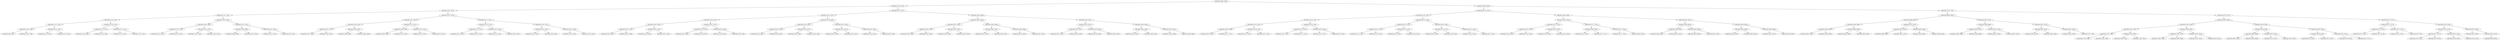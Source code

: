 digraph G{
1453021124 [label="Node{data=[4482, 4482]}"]
1453021124 -> 1137329583
1137329583 [label="Node{data=[2525, 2525]}"]
1137329583 -> 440480434
440480434 [label="Node{data=[1875, 1875]}"]
440480434 -> 529980226
529980226 [label="Node{data=[1153, 1153]}"]
529980226 -> 331323907
331323907 [label="Node{data=[1145, 1145]}"]
331323907 -> 46748390
46748390 [label="Node{data=[1141, 1141]}"]
46748390 -> 294528175
294528175 [label="Node{data=[1139, 1139]}"]
294528175 -> 954970391
954970391 [label="Node{data=[919, 919]}"]
294528175 -> 1475038091
1475038091 [label="Node{data=[1140, 1140]}"]
46748390 -> 536702450
536702450 [label="Node{data=[1143, 1143]}"]
536702450 -> 2142669310
2142669310 [label="Node{data=[1142, 1142]}"]
536702450 -> 439413782
439413782 [label="Node{data=[1144, 1144]}"]
331323907 -> 386554824
386554824 [label="Node{data=[1149, 1149]}"]
386554824 -> 1676424742
1676424742 [label="Node{data=[1147, 1147]}"]
1676424742 -> 685685468
685685468 [label="Node{data=[1146, 1146]}"]
1676424742 -> 898868109
898868109 [label="Node{data=[1148, 1148]}"]
386554824 -> 1879210732
1879210732 [label="Node{data=[1151, 1151]}"]
1879210732 -> 1918713804
1918713804 [label="Node{data=[1150, 1150]}"]
1879210732 -> 789082881
789082881 [label="Node{data=[1152, 1152]}"]
529980226 -> 128918182
128918182 [label="Node{data=[1867, 1867]}"]
128918182 -> 1687813541
1687813541 [label="Node{data=[1694, 1694]}"]
1687813541 -> 2132872613
2132872613 [label="Node{data=[1155, 1155]}"]
2132872613 -> 324921659
324921659 [label="Node{data=[1154, 1154]}"]
2132872613 -> 1830376420
1830376420 [label="Node{data=[1532, 1532]}"]
1687813541 -> 1187446583
1187446583 [label="Node{data=[1744, 1744]}"]
1187446583 -> 838700655
838700655 [label="Node{data=[1728, 1728]}"]
1187446583 -> 1301658970
1301658970 [label="Node{data=[1815, 1815]}"]
128918182 -> 1790202239
1790202239 [label="Node{data=[1871, 1871]}"]
1790202239 -> 460989529
460989529 [label="Node{data=[1869, 1869]}"]
460989529 -> 1185501103
1185501103 [label="Node{data=[1868, 1868]}"]
460989529 -> 649479501
649479501 [label="Node{data=[1870, 1870]}"]
1790202239 -> 1849804621
1849804621 [label="Node{data=[1873, 1873]}"]
1849804621 -> 609451568
609451568 [label="Node{data=[1872, 1872]}"]
1849804621 -> 671848738
671848738 [label="Node{data=[1874, 1874]}"]
440480434 -> 1015233859
1015233859 [label="Node{data=[2475, 2475]}"]
1015233859 -> 1553530417
1553530417 [label="Node{data=[2467, 2467]}"]
1553530417 -> 1669708140
1669708140 [label="Node{data=[2010, 2010]}"]
1669708140 -> 397672119
397672119 [label="Node{data=[1877, 1877]}"]
397672119 -> 847224871
847224871 [label="Node{data=[1876, 1876]}"]
397672119 -> 688765231
688765231 [label="Node{data=[1878, 1878]}"]
1669708140 -> 1728916411
1728916411 [label="Node{data=[2465, 2465]}"]
1728916411 -> 1866672043
1866672043 [label="Node{data=[2086, 2086]}"]
1728916411 -> 552783100
552783100 [label="Node{data=[2466, 2466]}"]
1553530417 -> 1685249292
1685249292 [label="Node{data=[2471, 2471]}"]
1685249292 -> 1781293770
1781293770 [label="Node{data=[2469, 2469]}"]
1781293770 -> 472153691
472153691 [label="Node{data=[2468, 2468]}"]
1781293770 -> 713544719
713544719 [label="Node{data=[2470, 2470]}"]
1685249292 -> 1483728622
1483728622 [label="Node{data=[2473, 2473]}"]
1483728622 -> 1373435163
1373435163 [label="Node{data=[2472, 2472]}"]
1483728622 -> 1857392605
1857392605 [label="Node{data=[2474, 2474]}"]
1015233859 -> 2047220136
2047220136 [label="Node{data=[2517, 2517]}"]
2047220136 -> 1576654992
1576654992 [label="Node{data=[2513, 2513]}"]
1576654992 -> 1799068185
1799068185 [label="Node{data=[2511, 2511]}"]
1799068185 -> 699546564
699546564 [label="Node{data=[2510, 2510]}"]
1799068185 -> 1664330755
1664330755 [label="Node{data=[2512, 2512]}"]
1576654992 -> 1880999341
1880999341 [label="Node{data=[2515, 2515]}"]
1880999341 -> 1195471589
1195471589 [label="Node{data=[2514, 2514]}"]
1880999341 -> 2140478930
2140478930 [label="Node{data=[2516, 2516]}"]
2047220136 -> 20510103
20510103 [label="Node{data=[2521, 2521]}"]
20510103 -> 529954992
529954992 [label="Node{data=[2519, 2519]}"]
529954992 -> 1401747453
1401747453 [label="Node{data=[2518, 2518]}"]
529954992 -> 69213139
69213139 [label="Node{data=[2520, 2520]}"]
20510103 -> 1123205773
1123205773 [label="Node{data=[2523, 2523]}"]
1123205773 -> 1846370715
1846370715 [label="Node{data=[2522, 2522]}"]
1123205773 -> 1519014072
1519014072 [label="Node{data=[2524, 2524]}"]
1137329583 -> 1584408249
1584408249 [label="Node{data=[2557, 2557]}"]
1584408249 -> 172122448
172122448 [label="Node{data=[2541, 2541]}"]
172122448 -> 264685626
264685626 [label="Node{data=[2533, 2533]}"]
264685626 -> 130111210
130111210 [label="Node{data=[2529, 2529]}"]
130111210 -> 1482423621
1482423621 [label="Node{data=[2527, 2527]}"]
1482423621 -> 1099583487
1099583487 [label="Node{data=[2526, 2526]}"]
1482423621 -> 2016729324
2016729324 [label="Node{data=[2528, 2528]}"]
130111210 -> 1968154374
1968154374 [label="Node{data=[2531, 2531]}"]
1968154374 -> 1928973631
1928973631 [label="Node{data=[2530, 2530]}"]
1968154374 -> 1629454632
1629454632 [label="Node{data=[2532, 2532]}"]
264685626 -> 1060292191
1060292191 [label="Node{data=[2537, 2537]}"]
1060292191 -> 927805736
927805736 [label="Node{data=[2535, 2535]}"]
927805736 -> 190939851
190939851 [label="Node{data=[2534, 2534]}"]
927805736 -> 384455758
384455758 [label="Node{data=[2536, 2536]}"]
1060292191 -> 1069775090
1069775090 [label="Node{data=[2539, 2539]}"]
1069775090 -> 1641667155
1641667155 [label="Node{data=[2538, 2538]}"]
1069775090 -> 1722383225
1722383225 [label="Node{data=[2540, 2540]}"]
172122448 -> 572857286
572857286 [label="Node{data=[2549, 2549]}"]
572857286 -> 109437848
109437848 [label="Node{data=[2545, 2545]}"]
109437848 -> 690072153
690072153 [label="Node{data=[2543, 2543]}"]
690072153 -> 75398839
75398839 [label="Node{data=[2542, 2542]}"]
690072153 -> 235912917
235912917 [label="Node{data=[2544, 2544]}"]
109437848 -> 666830255
666830255 [label="Node{data=[2547, 2547]}"]
666830255 -> 57151587
57151587 [label="Node{data=[2546, 2546]}"]
666830255 -> 1955876223
1955876223 [label="Node{data=[2548, 2548]}"]
572857286 -> 119454766
119454766 [label="Node{data=[2553, 2553]}"]
119454766 -> 1481851679
1481851679 [label="Node{data=[2551, 2551]}"]
1481851679 -> 461089662
461089662 [label="Node{data=[2550, 2550]}"]
1481851679 -> 1305670363
1305670363 [label="Node{data=[2552, 2552]}"]
119454766 -> 1063245955
1063245955 [label="Node{data=[2555, 2555]}"]
1063245955 -> 2111193036
2111193036 [label="Node{data=[2554, 2554]}"]
1063245955 -> 1001409363
1001409363 [label="Node{data=[2556, 2556]}"]
1584408249 -> 1638802132
1638802132 [label="Node{data=[3466, 3466]}"]
1638802132 -> 544503202
544503202 [label="Node{data=[2636, 2636]}"]
544503202 -> 1821378111
1821378111 [label="Node{data=[2561, 2561]}"]
1821378111 -> 1438851629
1438851629 [label="Node{data=[2559, 2559]}"]
1438851629 -> 1164645059
1164645059 [label="Node{data=[2558, 2558]}"]
1438851629 -> 1177659049
1177659049 [label="Node{data=[2560, 2560]}"]
1821378111 -> 721215918
721215918 [label="Node{data=[2563, 2563]}"]
721215918 -> 1717726358
1717726358 [label="Node{data=[2562, 2562]}"]
721215918 -> 2072151955
2072151955 [label="Node{data=[2619, 2619]}"]
544503202 -> 818770596
818770596 [label="Node{data=[3044, 3044]}"]
818770596 -> 2104558722
2104558722 [label="Node{data=[3042, 3042]}"]
2104558722 -> 142786918
142786918 [label="Node{data=[3041, 3041]}"]
2104558722 -> 1741906426
1741906426 [label="Node{data=[3043, 3043]}"]
818770596 -> 1011906550
1011906550 [label="Node{data=[3080, 3080]}"]
1011906550 -> 1232089578
1232089578 [label="Node{data=[3045, 3045]}"]
1011906550 -> 1474773075
1474773075 [label="Node{data=[3267, 3267]}"]
1638802132 -> 726083556
726083556 [label="Node{data=[4441, 4441]}"]
726083556 -> 337054397
337054397 [label="Node{data=[4437, 4437]}"]
337054397 -> 1545635508
1545635508 [label="Node{data=[3672, 3672]}"]
1545635508 -> 833138875
833138875 [label="Node{data=[3476, 3476]}"]
1545635508 -> 599968109
599968109 [label="Node{data=[4436, 4436]}"]
337054397 -> 262958410
262958410 [label="Node{data=[4439, 4439]}"]
262958410 -> 1474387757
1474387757 [label="Node{data=[4438, 4438]}"]
262958410 -> 599265282
599265282 [label="Node{data=[4440, 4440]}"]
726083556 -> 369376441
369376441 [label="Node{data=[4445, 4445]}"]
369376441 -> 2058274062
2058274062 [label="Node{data=[4443, 4443]}"]
2058274062 -> 669771073
669771073 [label="Node{data=[4442, 4442]}"]
2058274062 -> 1144052158
1144052158 [label="Node{data=[4444, 4444]}"]
369376441 -> 1944507509
1944507509 [label="Node{data=[4447, 4447]}"]
1944507509 -> 2137848242
2137848242 [label="Node{data=[4446, 4446]}"]
1944507509 -> 131451635
131451635 [label="Node{data=[4448, 4448]}"]
1453021124 -> 1164578462
1164578462 [label="Node{data=[6060, 6060]}"]
1164578462 -> 15347514
15347514 [label="Node{data=[5153, 5153]}"]
15347514 -> 416540668
416540668 [label="Node{data=[5130, 5130]}"]
416540668 -> 829957191
829957191 [label="Node{data=[5122, 5122]}"]
829957191 -> 619958792
619958792 [label="Node{data=[5118, 5118]}"]
619958792 -> 1966193235
1966193235 [label="Node{data=[5082, 5082]}"]
1966193235 -> 1926913806
1926913806 [label="Node{data=[4578, 4578]}"]
1966193235 -> 49288974
49288974 [label="Node{data=[5117, 5117]}"]
619958792 -> 942270154
942270154 [label="Node{data=[5120, 5120]}"]
942270154 -> 1077031102
1077031102 [label="Node{data=[5119, 5119]}"]
942270154 -> 1622160793
1622160793 [label="Node{data=[5121, 5121]}"]
829957191 -> 1652164326
1652164326 [label="Node{data=[5126, 5126]}"]
1652164326 -> 361931733
361931733 [label="Node{data=[5124, 5124]}"]
361931733 -> 1156892185
1156892185 [label="Node{data=[5123, 5123]}"]
361931733 -> 629747683
629747683 [label="Node{data=[5125, 5125]}"]
1652164326 -> 393629826
393629826 [label="Node{data=[5128, 5128]}"]
393629826 -> 402310578
402310578 [label="Node{data=[5127, 5127]}"]
393629826 -> 1977359706
1977359706 [label="Node{data=[5129, 5129]}"]
416540668 -> 424071733
424071733 [label="Node{data=[5145, 5145]}"]
424071733 -> 1016161247
1016161247 [label="Node{data=[5141, 5141]}"]
1016161247 -> 2097669802
2097669802 [label="Node{data=[5132, 5132]}"]
2097669802 -> 1755583133
1755583133 [label="Node{data=[5131, 5131]}"]
2097669802 -> 1197253318
1197253318 [label="Node{data=[5133, 5133]}"]
1016161247 -> 1885646441
1885646441 [label="Node{data=[5143, 5143]}"]
1885646441 -> 840180857
840180857 [label="Node{data=[5142, 5142]}"]
1885646441 -> 2062346332
2062346332 [label="Node{data=[5144, 5144]}"]
424071733 -> 1485057877
1485057877 [label="Node{data=[5149, 5149]}"]
1485057877 -> 231130570
231130570 [label="Node{data=[5147, 5147]}"]
231130570 -> 509743079
509743079 [label="Node{data=[5146, 5146]}"]
231130570 -> 55683711
55683711 [label="Node{data=[5148, 5148]}"]
1485057877 -> 2052506567
2052506567 [label="Node{data=[5151, 5151]}"]
2052506567 -> 1090892242
1090892242 [label="Node{data=[5150, 5150]}"]
2052506567 -> 1326875426
1326875426 [label="Node{data=[5152, 5152]}"]
15347514 -> 1092274925
1092274925 [label="Node{data=[6044, 6044]}"]
1092274925 -> 228483570
228483570 [label="Node{data=[5364, 5364]}"]
228483570 -> 1643760306
1643760306 [label="Node{data=[5157, 5157]}"]
1643760306 -> 445467196
445467196 [label="Node{data=[5155, 5155]}"]
445467196 -> 232240674
232240674 [label="Node{data=[5154, 5154]}"]
445467196 -> 1941489563
1941489563 [label="Node{data=[5156, 5156]}"]
1643760306 -> 1547386628
1547386628 [label="Node{data=[5159, 5159]}"]
1547386628 -> 739721749
739721749 [label="Node{data=[5158, 5158]}"]
1547386628 -> 474060563
474060563 [label="Node{data=[5160, 5160]}"]
228483570 -> 695213855
695213855 [label="Node{data=[5712, 5712]}"]
695213855 -> 741787178
741787178 [label="Node{data=[5399, 5399]}"]
741787178 -> 975650387
975650387 [label="Node{data=[5375, 5375]}"]
741787178 -> 709811979
709811979 [label="Node{data=[5711, 5711]}"]
695213855 -> 57652666
57652666 [label="Node{data=[5714, 5714]}"]
57652666 -> 426914923
426914923 [label="Node{data=[5713, 5713]}"]
57652666 -> 438588592
438588592 [label="Node{data=[6043, 6043]}"]
1092274925 -> 1187931768
1187931768 [label="Node{data=[6052, 6052]}"]
1187931768 -> 955435390
955435390 [label="Node{data=[6048, 6048]}"]
955435390 -> 808149863
808149863 [label="Node{data=[6046, 6046]}"]
808149863 -> 143794182
143794182 [label="Node{data=[6045, 6045]}"]
808149863 -> 1029335754
1029335754 [label="Node{data=[6047, 6047]}"]
955435390 -> 332266790
332266790 [label="Node{data=[6050, 6050]}"]
332266790 -> 2014741603
2014741603 [label="Node{data=[6049, 6049]}"]
332266790 -> 1637681527
1637681527 [label="Node{data=[6051, 6051]}"]
1187931768 -> 268383156
268383156 [label="Node{data=[6056, 6056]}"]
268383156 -> 1931991968
1931991968 [label="Node{data=[6054, 6054]}"]
1931991968 -> 1071541307
1071541307 [label="Node{data=[6053, 6053]}"]
1931991968 -> 914426886
914426886 [label="Node{data=[6055, 6055]}"]
268383156 -> 1075178481
1075178481 [label="Node{data=[6058, 6058]}"]
1075178481 -> 220381832
220381832 [label="Node{data=[6057, 6057]}"]
1075178481 -> 1095882915
1095882915 [label="Node{data=[6059, 6059]}"]
1164578462 -> 2131627443
2131627443 [label="Node{data=[7797, 7797]}"]
2131627443 -> 279657408
279657408 [label="Node{data=[6605, 6605]}"]
279657408 -> 184978911
184978911 [label="Node{data=[6068, 6068]}"]
184978911 -> 1146996956
1146996956 [label="Node{data=[6064, 6064]}"]
1146996956 -> 1269905009
1269905009 [label="Node{data=[6062, 6062]}"]
1269905009 -> 42820092
42820092 [label="Node{data=[6061, 6061]}"]
1269905009 -> 1029336071
1029336071 [label="Node{data=[6063, 6063]}"]
1146996956 -> 401299544
401299544 [label="Node{data=[6066, 6066]}"]
401299544 -> 1437333098
1437333098 [label="Node{data=[6065, 6065]}"]
401299544 -> 1019277218
1019277218 [label="Node{data=[6067, 6067]}"]
184978911 -> 1377076841
1377076841 [label="Node{data=[6072, 6072]}"]
1377076841 -> 535834091
535834091 [label="Node{data=[6070, 6070]}"]
535834091 -> 358781145
358781145 [label="Node{data=[6069, 6069]}"]
535834091 -> 786743336
786743336 [label="Node{data=[6071, 6071]}"]
1377076841 -> 1488272467
1488272467 [label="Node{data=[6603, 6603]}"]
1488272467 -> 1186254299
1186254299 [label="Node{data=[6602, 6602]}"]
1488272467 -> 1204910476
1204910476 [label="Node{data=[6604, 6604]}"]
279657408 -> 1337722078
1337722078 [label="Node{data=[6613, 6613]}"]
1337722078 -> 1050345182
1050345182 [label="Node{data=[6609, 6609]}"]
1050345182 -> 1587558083
1587558083 [label="Node{data=[6607, 6607]}"]
1587558083 -> 317794690
317794690 [label="Node{data=[6606, 6606]}"]
1587558083 -> 1036277238
1036277238 [label="Node{data=[6608, 6608]}"]
1050345182 -> 1413558430
1413558430 [label="Node{data=[6611, 6611]}"]
1413558430 -> 193467131
193467131 [label="Node{data=[6610, 6610]}"]
1413558430 -> 271488817
271488817 [label="Node{data=[6612, 6612]}"]
1337722078 -> 257563431
257563431 [label="Node{data=[6617, 6617]}"]
257563431 -> 1380065170
1380065170 [label="Node{data=[6615, 6615]}"]
1380065170 -> 420925675
420925675 [label="Node{data=[6614, 6614]}"]
1380065170 -> 2112179175
2112179175 [label="Node{data=[6616, 6616]}"]
257563431 -> 582612063
582612063 [label="Node{data=[6641, 6641]}"]
582612063 -> 1623572757
1623572757 [label="Node{data=[6618, 6618]}"]
582612063 -> 1333511278
1333511278 [label="Node{data=[7342, 7342]}"]
2131627443 -> 404100117
404100117 [label="Node{data=[8712, 8712]}"]
404100117 -> 1977614404
1977614404 [label="Node{data=[8399, 8399]}"]
1977614404 -> 1004780164
1004780164 [label="Node{data=[7805, 7805]}"]
1004780164 -> 715804962
715804962 [label="Node{data=[7801, 7801]}"]
715804962 -> 45375198
45375198 [label="Node{data=[7799, 7799]}"]
45375198 -> 2007207148
2007207148 [label="Node{data=[7798, 7798]}"]
45375198 -> 1370631942
1370631942 [label="Node{data=[7800, 7800]}"]
715804962 -> 703154003
703154003 [label="Node{data=[7803, 7803]}"]
703154003 -> 160149022
160149022 [label="Node{data=[7802, 7802]}"]
703154003 -> 1646561071
1646561071 [label="Node{data=[7804, 7804]}"]
1004780164 -> 573464178
573464178 [label="Node{data=[7809, 7809]}"]
573464178 -> 1100891835
1100891835 [label="Node{data=[7807, 7807]}"]
1100891835 -> 355597256
355597256 [label="Node{data=[7806, 7806]}"]
1100891835 -> 1399458750
1399458750 [label="Node{data=[7808, 7808]}"]
573464178 -> 57082479
57082479 [label="Node{data=[8235, 8235]}"]
57082479 -> 822032166
822032166 [label="Node{data=[7810, 7810]}"]
57082479 -> 705324362
705324362 [label="Node{data=[8245, 8245]}"]
1977614404 -> 700361806
700361806 [label="Node{data=[8704, 8704]}"]
700361806 -> 317831020
317831020 [label="Node{data=[8700, 8700]}"]
317831020 -> 1535042579
1535042579 [label="Node{data=[8698, 8698]}"]
1535042579 -> 573045251
573045251 [label="Node{data=[8697, 8697]}"]
1535042579 -> 2124938965
2124938965 [label="Node{data=[8699, 8699]}"]
317831020 -> 1643277498
1643277498 [label="Node{data=[8702, 8702]}"]
1643277498 -> 1291862763
1291862763 [label="Node{data=[8701, 8701]}"]
1643277498 -> 1357532842
1357532842 [label="Node{data=[8703, 8703]}"]
700361806 -> 301617972
301617972 [label="Node{data=[8708, 8708]}"]
301617972 -> 1671391757
1671391757 [label="Node{data=[8706, 8706]}"]
1671391757 -> 742878095
742878095 [label="Node{data=[8705, 8705]}"]
1671391757 -> 777715635
777715635 [label="Node{data=[8707, 8707]}"]
301617972 -> 1836739263
1836739263 [label="Node{data=[8710, 8710]}"]
1836739263 -> 1965926943
1965926943 [label="Node{data=[8709, 8709]}"]
1836739263 -> 1654766630
1654766630 [label="Node{data=[8711, 8711]}"]
404100117 -> 469725350
469725350 [label="Node{data=[8775, 8775]}"]
469725350 -> 628023028
628023028 [label="Node{data=[8771, 8771]}"]
628023028 -> 1032582420
1032582420 [label="Node{data=[8741, 8741]}"]
1032582420 -> 1386491407
1386491407 [label="Node{data=[8713, 8713]}"]
1032582420 -> 851316413
851316413 [label="Node{data=[8770, 8770]}"]
628023028 -> 1635057504
1635057504 [label="Node{data=[8773, 8773]}"]
1635057504 -> 62231823
62231823 [label="Node{data=[8772, 8772]}"]
1635057504 -> 1888622368
1888622368 [label="Node{data=[8774, 8774]}"]
469725350 -> 840639593
840639593 [label="Node{data=[8783, 8783]}"]
840639593 -> 1959936693
1959936693 [label="Node{data=[8779, 8779]}"]
1959936693 -> 1533062349
1533062349 [label="Node{data=[8777, 8777]}"]
1533062349 -> 992713622
992713622 [label="Node{data=[8776, 8776]}"]
1533062349 -> 1350093046
1350093046 [label="Node{data=[8778, 8778]}"]
1959936693 -> 920252326
920252326 [label="Node{data=[8781, 8781]}"]
920252326 -> 1753295732
1753295732 [label="Node{data=[8780, 8780]}"]
920252326 -> 252836569
252836569 [label="Node{data=[8782, 8782]}"]
840639593 -> 431537333
431537333 [label="Node{data=[8785, 8785]}"]
431537333 -> 1625675003
1625675003 [label="Node{data=[8784, 8784]}"]
431537333 -> 22972696
22972696 [label="Node{data=[8811, 8811]}"]
22972696 -> 18447576
18447576 [label="Node{data=[8856, 8856]}"]
}